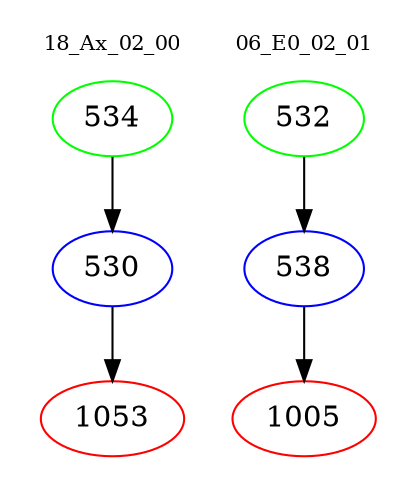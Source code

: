 digraph{
subgraph cluster_0 {
color = white
label = "18_Ax_02_00";
fontsize=10;
T0_534 [label="534", color="green"]
T0_534 -> T0_530 [color="black"]
T0_530 [label="530", color="blue"]
T0_530 -> T0_1053 [color="black"]
T0_1053 [label="1053", color="red"]
}
subgraph cluster_1 {
color = white
label = "06_E0_02_01";
fontsize=10;
T1_532 [label="532", color="green"]
T1_532 -> T1_538 [color="black"]
T1_538 [label="538", color="blue"]
T1_538 -> T1_1005 [color="black"]
T1_1005 [label="1005", color="red"]
}
}
